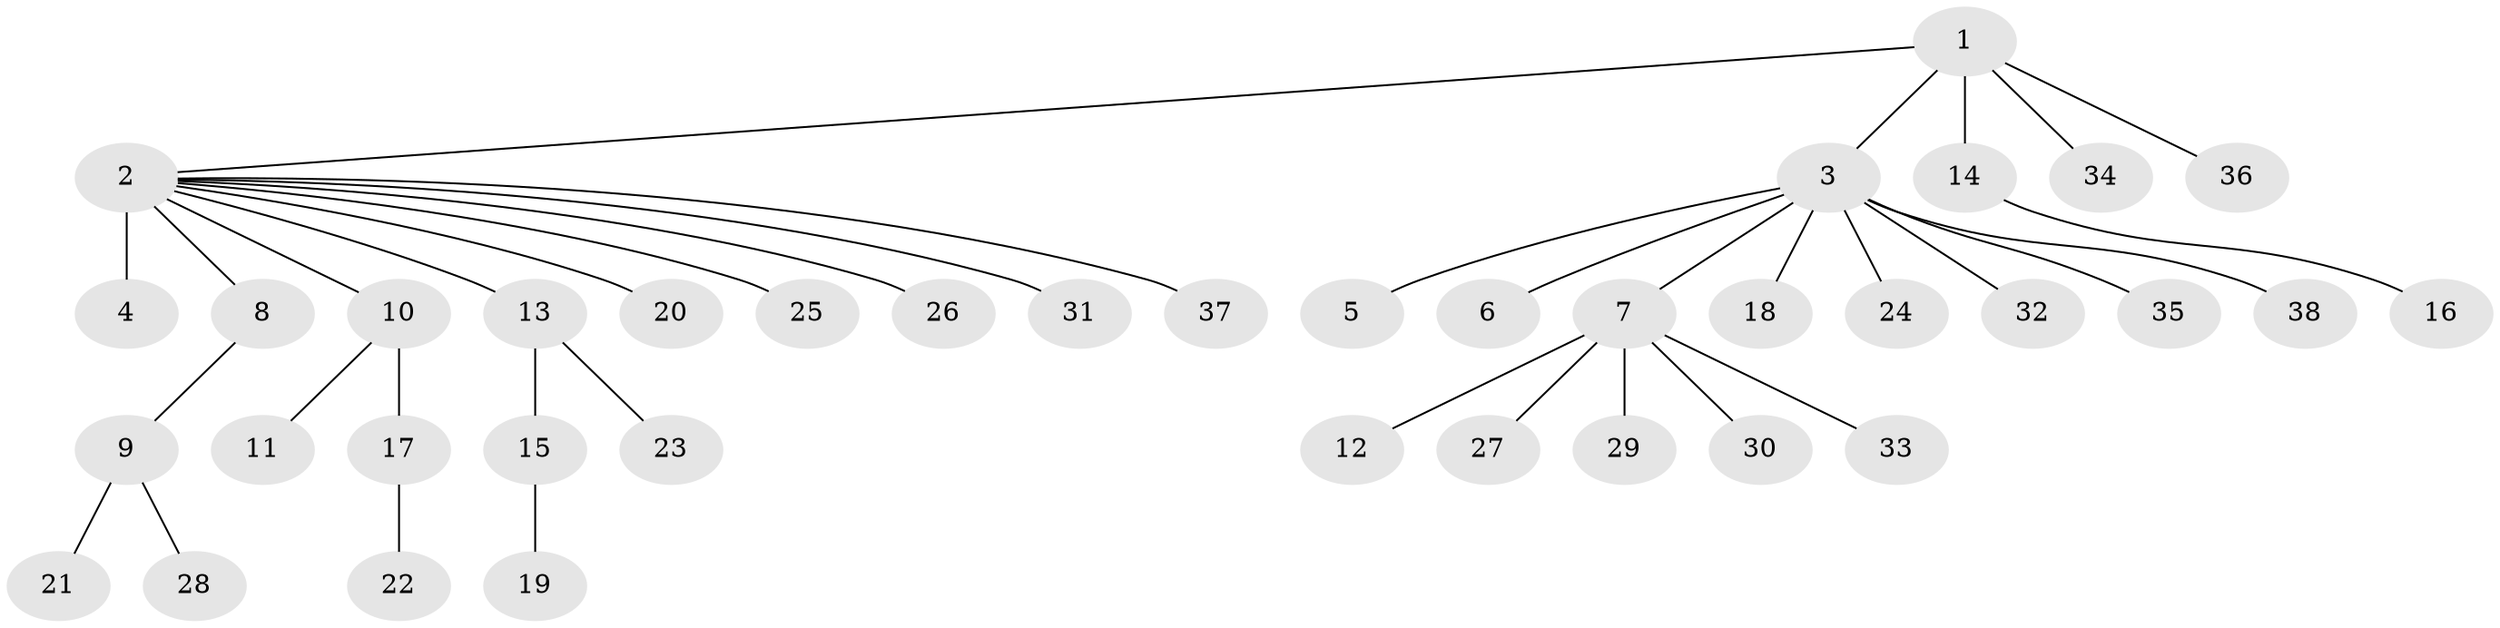 // original degree distribution, {6: 0.013513513513513514, 24: 0.013513513513513514, 10: 0.013513513513513514, 1: 0.6756756756756757, 2: 0.1891891891891892, 7: 0.013513513513513514, 3: 0.04054054054054054, 4: 0.04054054054054054}
// Generated by graph-tools (version 1.1) at 2025/50/03/04/25 22:50:38]
// undirected, 38 vertices, 37 edges
graph export_dot {
  node [color=gray90,style=filled];
  1;
  2;
  3;
  4;
  5;
  6;
  7;
  8;
  9;
  10;
  11;
  12;
  13;
  14;
  15;
  16;
  17;
  18;
  19;
  20;
  21;
  22;
  23;
  24;
  25;
  26;
  27;
  28;
  29;
  30;
  31;
  32;
  33;
  34;
  35;
  36;
  37;
  38;
  1 -- 2 [weight=1.0];
  1 -- 3 [weight=1.0];
  1 -- 14 [weight=1.0];
  1 -- 34 [weight=1.0];
  1 -- 36 [weight=1.0];
  2 -- 4 [weight=14.0];
  2 -- 8 [weight=1.0];
  2 -- 10 [weight=1.0];
  2 -- 13 [weight=1.0];
  2 -- 20 [weight=1.0];
  2 -- 25 [weight=1.0];
  2 -- 26 [weight=1.0];
  2 -- 31 [weight=1.0];
  2 -- 37 [weight=1.0];
  3 -- 5 [weight=1.0];
  3 -- 6 [weight=1.0];
  3 -- 7 [weight=1.0];
  3 -- 18 [weight=1.0];
  3 -- 24 [weight=1.0];
  3 -- 32 [weight=1.0];
  3 -- 35 [weight=1.0];
  3 -- 38 [weight=1.0];
  7 -- 12 [weight=1.0];
  7 -- 27 [weight=1.0];
  7 -- 29 [weight=1.0];
  7 -- 30 [weight=1.0];
  7 -- 33 [weight=1.0];
  8 -- 9 [weight=1.0];
  9 -- 21 [weight=1.0];
  9 -- 28 [weight=1.0];
  10 -- 11 [weight=1.0];
  10 -- 17 [weight=1.0];
  13 -- 15 [weight=1.0];
  13 -- 23 [weight=1.0];
  14 -- 16 [weight=1.0];
  15 -- 19 [weight=2.0];
  17 -- 22 [weight=1.0];
}
